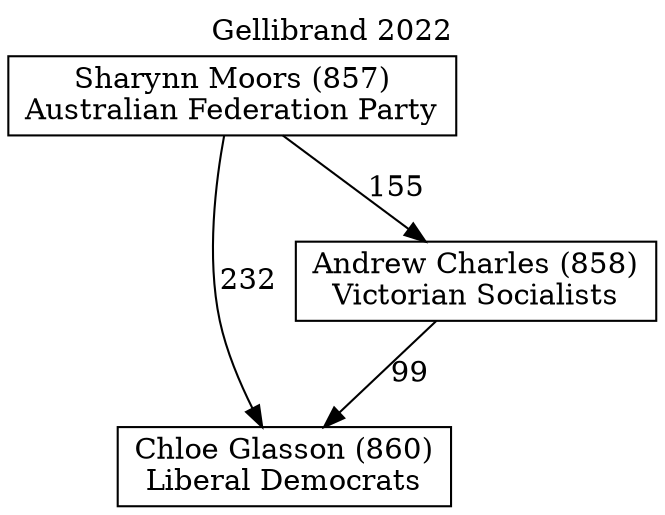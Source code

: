 // House preference flow
digraph "Chloe Glasson (860)_Gellibrand_2022" {
	graph [label="Gellibrand 2022" labelloc=t mclimit=10]
	node [shape=box]
	"Chloe Glasson (860)" [label="Chloe Glasson (860)
Liberal Democrats"]
	"Andrew Charles (858)" [label="Andrew Charles (858)
Victorian Socialists"]
	"Sharynn Moors (857)" [label="Sharynn Moors (857)
Australian Federation Party"]
	"Andrew Charles (858)" -> "Chloe Glasson (860)" [label=99]
	"Sharynn Moors (857)" -> "Andrew Charles (858)" [label=155]
	"Sharynn Moors (857)" -> "Chloe Glasson (860)" [label=232]
}
